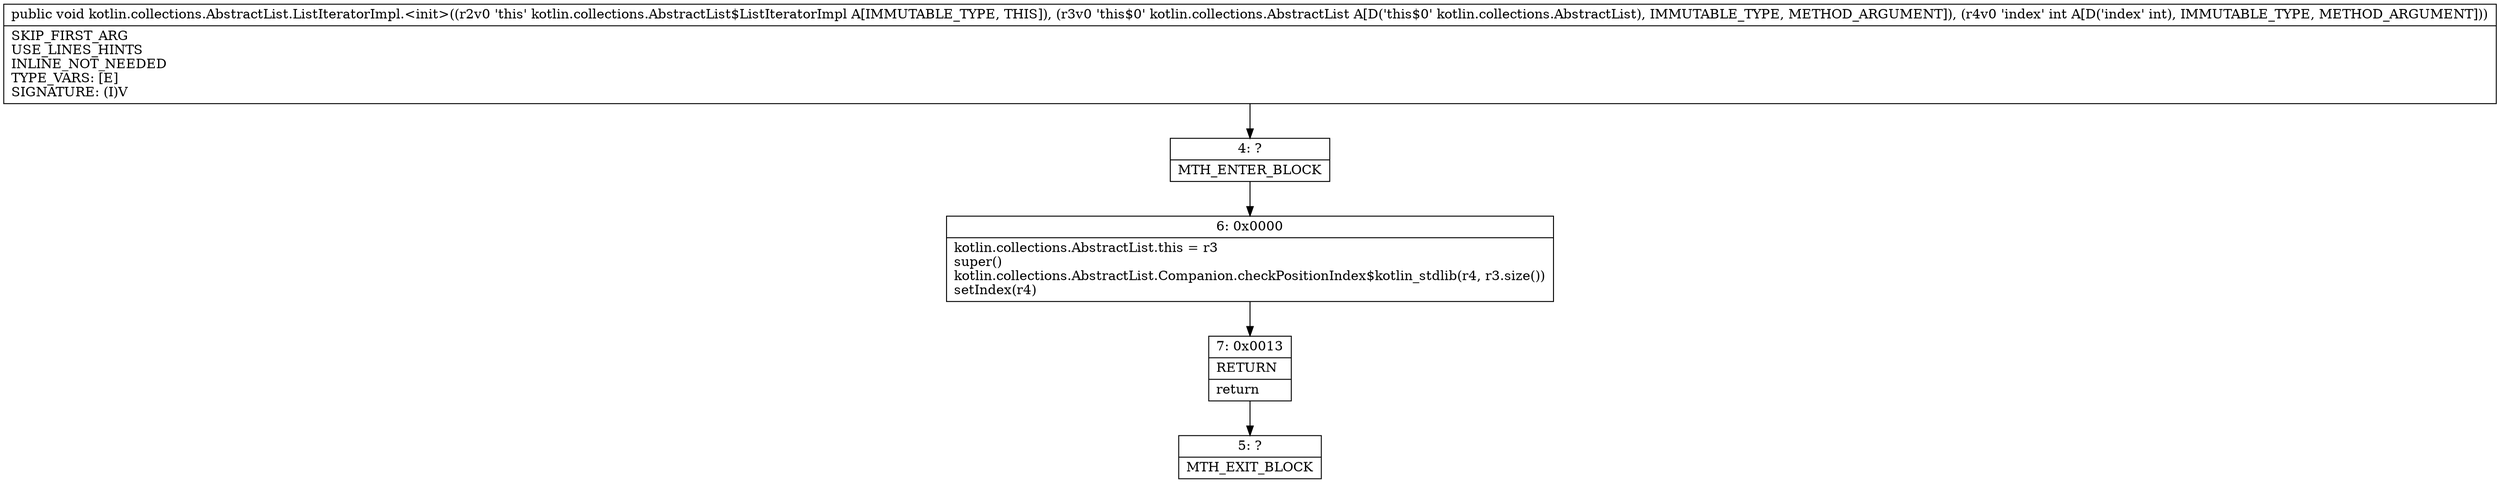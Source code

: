 digraph "CFG forkotlin.collections.AbstractList.ListIteratorImpl.\<init\>(Lkotlin\/collections\/AbstractList;I)V" {
Node_4 [shape=record,label="{4\:\ ?|MTH_ENTER_BLOCK\l}"];
Node_6 [shape=record,label="{6\:\ 0x0000|kotlin.collections.AbstractList.this = r3\lsuper()\lkotlin.collections.AbstractList.Companion.checkPositionIndex$kotlin_stdlib(r4, r3.size())\lsetIndex(r4)\l}"];
Node_7 [shape=record,label="{7\:\ 0x0013|RETURN\l|return\l}"];
Node_5 [shape=record,label="{5\:\ ?|MTH_EXIT_BLOCK\l}"];
MethodNode[shape=record,label="{public void kotlin.collections.AbstractList.ListIteratorImpl.\<init\>((r2v0 'this' kotlin.collections.AbstractList$ListIteratorImpl A[IMMUTABLE_TYPE, THIS]), (r3v0 'this$0' kotlin.collections.AbstractList A[D('this$0' kotlin.collections.AbstractList), IMMUTABLE_TYPE, METHOD_ARGUMENT]), (r4v0 'index' int A[D('index' int), IMMUTABLE_TYPE, METHOD_ARGUMENT]))  | SKIP_FIRST_ARG\lUSE_LINES_HINTS\lINLINE_NOT_NEEDED\lTYPE_VARS: [E]\lSIGNATURE: (I)V\l}"];
MethodNode -> Node_4;Node_4 -> Node_6;
Node_6 -> Node_7;
Node_7 -> Node_5;
}


